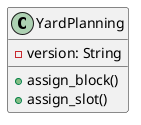 @startuml
class YardPlanning {
    -version: String

    +assign_block()
    +assign_slot()
}
@enduml